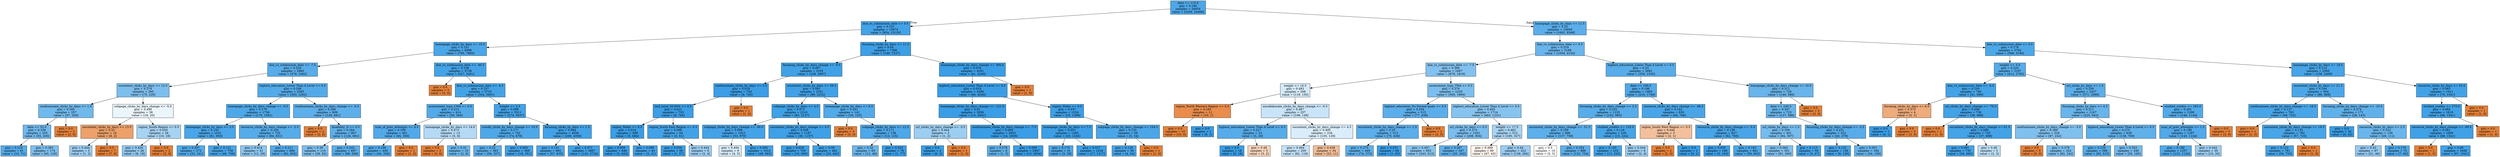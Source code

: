 digraph Tree {
node [shape=box, style="filled", color="black"] ;
0 [label="date <= 115.0\ngini = 0.166\nsamples = 26924\nvalue = [2456, 24468]", fillcolor="#399de5e5"] ;
1 [label="due_vs_submission_date <= 0.5\ngini = 0.101\nsamples = 15974\nvalue = [854, 15120]", fillcolor="#399de5f1"] ;
0 -> 1 [labeldistance=2.5, labelangle=45, headlabel="True"] ;
2 [label="homepage_clicks_by_days <= 10.5\ngini = 0.151\nsamples = 8588\nvalue = [705, 7883]", fillcolor="#399de5e8"] ;
1 -> 2 ;
3 [label="due_vs_submission_date <= -7.5\ngini = 0.229\nsamples = 2860\nvalue = [378, 2482]", fillcolor="#399de5d8"] ;
2 -> 3 ;
4 [label="oucontent_clicks_by_days <= 12.5\ngini = 0.379\nsamples = 295\nvalue = [75, 220]", fillcolor="#399de5a8"] ;
3 -> 4 ;
5 [label="ouelluminate_clicks_by_days <= 1.0\ngini = 0.345\nsamples = 257\nvalue = [57, 200]", fillcolor="#399de5b6"] ;
4 -> 5 ;
6 [label="date <= 52.0\ngini = 0.338\nsamples = 255\nvalue = [55, 200]", fillcolor="#399de5b9"] ;
5 -> 6 ;
7 [label="gini = 0.216\nsamples = 81\nvalue = [10, 71]", fillcolor="#399de5db"] ;
6 -> 7 ;
8 [label="gini = 0.383\nsamples = 174\nvalue = [45, 129]", fillcolor="#399de5a6"] ;
6 -> 8 ;
9 [label="gini = 0.0\nsamples = 2\nvalue = [2, 0]", fillcolor="#e58139ff"] ;
5 -> 9 ;
10 [label="subpage_clicks_by_days_change <= -5.0\ngini = 0.499\nsamples = 38\nvalue = [18, 20]", fillcolor="#399de519"] ;
4 -> 10 ;
11 [label="oucontent_clicks_by_days <= 13.5\ngini = 0.32\nsamples = 10\nvalue = [8, 2]", fillcolor="#e58139bf"] ;
10 -> 11 ;
12 [label="gini = 0.444\nsamples = 3\nvalue = [1, 2]", fillcolor="#399de57f"] ;
11 -> 12 ;
13 [label="gini = 0.0\nsamples = 7\nvalue = [7, 0]", fillcolor="#e58139ff"] ;
11 -> 13 ;
14 [label="region_South Region <= 0.5\ngini = 0.459\nsamples = 28\nvalue = [10, 18]", fillcolor="#399de571"] ;
10 -> 14 ;
15 [label="gini = 0.426\nsamples = 26\nvalue = [8, 18]", fillcolor="#399de58e"] ;
14 -> 15 ;
16 [label="gini = 0.0\nsamples = 2\nvalue = [2, 0]", fillcolor="#e58139ff"] ;
14 -> 16 ;
17 [label="highest_education_Lower Than A Level <= 0.5\ngini = 0.208\nsamples = 2565\nvalue = [303, 2262]", fillcolor="#399de5dd"] ;
3 -> 17 ;
18 [label="homepage_clicks_by_days_change <= -0.5\ngini = 0.179\nsamples = 1756\nvalue = [175, 1581]", fillcolor="#399de5e3"] ;
17 -> 18 ;
19 [label="homepage_clicks_by_days <= 3.5\ngini = 0.145\nsamples = 1031\nvalue = [81, 950]", fillcolor="#399de5e9"] ;
18 -> 19 ;
20 [label="gini = 0.207\nsamples = 273\nvalue = [32, 241]", fillcolor="#399de5dd"] ;
19 -> 20 ;
21 [label="gini = 0.121\nsamples = 758\nvalue = [49, 709]", fillcolor="#399de5ed"] ;
19 -> 21 ;
22 [label="resource_clicks_by_days_change <= -2.5\ngini = 0.226\nsamples = 725\nvalue = [94, 631]", fillcolor="#399de5d9"] ;
18 -> 22 ;
23 [label="gini = 0.414\nsamples = 41\nvalue = [12, 29]", fillcolor="#399de595"] ;
22 -> 23 ;
24 [label="gini = 0.211\nsamples = 684\nvalue = [82, 602]", fillcolor="#399de5dc"] ;
22 -> 24 ;
25 [label="ouelluminate_clicks_by_days_change <= -6.5\ngini = 0.266\nsamples = 809\nvalue = [128, 681]", fillcolor="#399de5cf"] ;
17 -> 25 ;
26 [label="gini = 0.0\nsamples = 2\nvalue = [2, 0]", fillcolor="#e58139ff"] ;
25 -> 26 ;
27 [label="disability_N <= 0.5\ngini = 0.264\nsamples = 807\nvalue = [126, 681]", fillcolor="#399de5d0"] ;
25 -> 27 ;
28 [label="gini = 0.38\nsamples = 110\nvalue = [28, 82]", fillcolor="#399de5a8"] ;
27 -> 28 ;
29 [label="gini = 0.242\nsamples = 697\nvalue = [98, 599]", fillcolor="#399de5d5"] ;
27 -> 29 ;
30 [label="due_vs_submission_date <= -40.5\ngini = 0.108\nsamples = 5728\nvalue = [327, 5401]", fillcolor="#399de5f0"] ;
2 -> 30 ;
31 [label="gini = 0.0\nsamples = 3\nvalue = [3, 0]", fillcolor="#e58139ff"] ;
30 -> 31 ;
32 [label="due_vs_submission_date <= -4.5\ngini = 0.107\nsamples = 5725\nvalue = [324, 5401]", fillcolor="#399de5f0"] ;
30 -> 32 ;
33 [label="assessment_type_CMA <= 0.5\ngini = 0.212\nsamples = 414\nvalue = [50, 364]", fillcolor="#399de5dc"] ;
32 -> 33 ;
34 [label="num_of_prev_attempts <= 4.5\ngini = 0.199\nsamples = 401\nvalue = [45, 356]", fillcolor="#399de5df"] ;
33 -> 34 ;
35 [label="gini = 0.196\nsamples = 400\nvalue = [44, 356]", fillcolor="#399de5df"] ;
34 -> 35 ;
36 [label="gini = 0.0\nsamples = 1\nvalue = [1, 0]", fillcolor="#e58139ff"] ;
34 -> 36 ;
37 [label="homepage_clicks_by_days <= 14.0\ngini = 0.473\nsamples = 13\nvalue = [5, 8]", fillcolor="#399de560"] ;
33 -> 37 ;
38 [label="gini = 0.0\nsamples = 3\nvalue = [3, 0]", fillcolor="#e58139ff"] ;
37 -> 38 ;
39 [label="gini = 0.32\nsamples = 10\nvalue = [2, 8]", fillcolor="#399de5bf"] ;
37 -> 39 ;
40 [label="weight <= 2.5\ngini = 0.098\nsamples = 5311\nvalue = [274, 5037]", fillcolor="#399de5f1"] ;
32 -> 40 ;
41 [label="ouwiki_clicks_by_days_change <= 10.5\ngini = 0.177\nsamples = 752\nvalue = [74, 678]", fillcolor="#399de5e3"] ;
40 -> 41 ;
42 [label="gini = 0.25\nsamples = 383\nvalue = [56, 327]", fillcolor="#399de5d3"] ;
41 -> 42 ;
43 [label="gini = 0.093\nsamples = 369\nvalue = [18, 351]", fillcolor="#399de5f2"] ;
41 -> 43 ;
44 [label="forumng_clicks_by_days <= 1.5\ngini = 0.084\nsamples = 4559\nvalue = [200, 4359]", fillcolor="#399de5f3"] ;
40 -> 44 ;
45 [label="gini = 0.151\nsamples = 692\nvalue = [57, 635]", fillcolor="#399de5e8"] ;
44 -> 45 ;
46 [label="gini = 0.071\nsamples = 3867\nvalue = [143, 3724]", fillcolor="#399de5f5"] ;
44 -> 46 ;
47 [label="forumng_clicks_by_days <= 11.5\ngini = 0.04\nsamples = 7386\nvalue = [149, 7237]", fillcolor="#399de5fa"] ;
1 -> 47 ;
48 [label="forumng_clicks_by_days_change <= -9.5\ngini = 0.067\nsamples = 3105\nvalue = [108, 2997]", fillcolor="#399de5f6"] ;
47 -> 48 ;
49 [label="ouelluminate_clicks_by_days <= 3.5\ngini = 0.024\nsamples = 754\nvalue = [9, 745]", fillcolor="#399de5fc"] ;
48 -> 49 ;
50 [label="imd_band_50-60% <= 0.5\ngini = 0.021\nsamples = 753\nvalue = [8, 745]", fillcolor="#399de5fc"] ;
49 -> 50 ;
51 [label="region_Wales <= 0.5\ngini = 0.014\nsamples = 689\nvalue = [5, 684]", fillcolor="#399de5fd"] ;
50 -> 51 ;
52 [label="gini = 0.009\nsamples = 646\nvalue = [3, 643]", fillcolor="#399de5fe"] ;
51 -> 52 ;
53 [label="gini = 0.089\nsamples = 43\nvalue = [2, 41]", fillcolor="#399de5f3"] ;
51 -> 53 ;
54 [label="region_South East Region <= 0.5\ngini = 0.089\nsamples = 64\nvalue = [3, 61]", fillcolor="#399de5f2"] ;
50 -> 54 ;
55 [label="gini = 0.034\nsamples = 58\nvalue = [1, 57]", fillcolor="#399de5fb"] ;
54 -> 55 ;
56 [label="gini = 0.444\nsamples = 6\nvalue = [2, 4]", fillcolor="#399de57f"] ;
54 -> 56 ;
57 [label="gini = 0.0\nsamples = 1\nvalue = [1, 0]", fillcolor="#e58139ff"] ;
49 -> 57 ;
58 [label="oucontent_clicks_by_days <= 39.5\ngini = 0.081\nsamples = 2351\nvalue = [99, 2252]", fillcolor="#399de5f4"] ;
48 -> 58 ;
59 [label="subpage_clicks_by_days <= 4.5\ngini = 0.072\nsamples = 2210\nvalue = [83, 2127]", fillcolor="#399de5f5"] ;
58 -> 59 ;
60 [label="subpage_clicks_by_days_change <= -30.0\ngini = 0.098\nsamples = 1023\nvalue = [53, 970]", fillcolor="#399de5f1"] ;
59 -> 60 ;
61 [label="gini = 0.494\nsamples = 9\nvalue = [4, 5]", fillcolor="#399de533"] ;
60 -> 61 ;
62 [label="gini = 0.092\nsamples = 1014\nvalue = [49, 965]", fillcolor="#399de5f2"] ;
60 -> 62 ;
63 [label="oucontent_clicks_by_days_change <= 4.5\ngini = 0.049\nsamples = 1187\nvalue = [30, 1157]", fillcolor="#399de5f8"] ;
59 -> 63 ;
64 [label="gini = 0.028\nsamples = 705\nvalue = [10, 695]", fillcolor="#399de5fb"] ;
63 -> 64 ;
65 [label="gini = 0.08\nsamples = 482\nvalue = [20, 462]", fillcolor="#399de5f4"] ;
63 -> 65 ;
66 [label="homepage_clicks_by_days <= 6.0\ngini = 0.201\nsamples = 141\nvalue = [16, 125]", fillcolor="#399de5de"] ;
58 -> 66 ;
67 [label="gini = 0.0\nsamples = 3\nvalue = [3, 0]", fillcolor="#e58139ff"] ;
66 -> 67 ;
68 [label="subpage_clicks_by_days <= 12.5\ngini = 0.171\nsamples = 138\nvalue = [13, 125]", fillcolor="#399de5e4"] ;
66 -> 68 ;
69 [label="gini = 0.32\nsamples = 60\nvalue = [12, 48]", fillcolor="#399de5bf"] ;
68 -> 69 ;
70 [label="gini = 0.025\nsamples = 78\nvalue = [1, 77]", fillcolor="#399de5fc"] ;
68 -> 70 ;
71 [label="homepage_clicks_by_days_change <= 394.0\ngini = 0.019\nsamples = 4281\nvalue = [41, 4240]", fillcolor="#399de5fd"] ;
47 -> 71 ;
72 [label="highest_education_Lower Than A Level <= 0.5\ngini = 0.019\nsamples = 4280\nvalue = [40, 4240]", fillcolor="#399de5fd"] ;
71 -> 72 ;
73 [label="homepage_clicks_by_days_change <= -121.0\ngini = 0.01\nsamples = 2956\nvalue = [15, 2941]", fillcolor="#399de5fe"] ;
72 -> 73 ;
74 [label="url_clicks_by_days_change <= -3.5\ngini = 0.444\nsamples = 3\nvalue = [1, 2]", fillcolor="#399de57f"] ;
73 -> 74 ;
75 [label="gini = 0.0\nsamples = 2\nvalue = [0, 2]", fillcolor="#399de5ff"] ;
74 -> 75 ;
76 [label="gini = 0.0\nsamples = 1\nvalue = [1, 0]", fillcolor="#e58139ff"] ;
74 -> 76 ;
77 [label="ouelluminate_clicks_by_days_change <= -7.5\ngini = 0.009\nsamples = 2953\nvalue = [14, 2939]", fillcolor="#399de5fe"] ;
73 -> 77 ;
78 [label="gini = 0.278\nsamples = 6\nvalue = [1, 5]", fillcolor="#399de5cc"] ;
77 -> 78 ;
79 [label="gini = 0.009\nsamples = 2947\nvalue = [13, 2934]", fillcolor="#399de5fe"] ;
77 -> 79 ;
80 [label="region_Wales <= 0.5\ngini = 0.037\nsamples = 1324\nvalue = [25, 1299]", fillcolor="#399de5fa"] ;
72 -> 80 ;
81 [label="homepage_clicks_by_days <= 7.5\ngini = 0.031\nsamples = 1265\nvalue = [20, 1245]", fillcolor="#399de5fb"] ;
80 -> 81 ;
82 [label="gini = 0.175\nsamples = 31\nvalue = [3, 28]", fillcolor="#399de5e4"] ;
81 -> 82 ;
83 [label="gini = 0.027\nsamples = 1234\nvalue = [17, 1217]", fillcolor="#399de5fb"] ;
81 -> 83 ;
84 [label="subpage_clicks_by_days_change <= 104.5\ngini = 0.155\nsamples = 59\nvalue = [5, 54]", fillcolor="#399de5e7"] ;
80 -> 84 ;
85 [label="gini = 0.128\nsamples = 58\nvalue = [4, 54]", fillcolor="#399de5ec"] ;
84 -> 85 ;
86 [label="gini = 0.0\nsamples = 1\nvalue = [1, 0]", fillcolor="#e58139ff"] ;
84 -> 86 ;
87 [label="gini = 0.0\nsamples = 1\nvalue = [1, 0]", fillcolor="#e58139ff"] ;
71 -> 87 ;
88 [label="homepage_clicks_by_days <= 11.5\ngini = 0.25\nsamples = 10950\nvalue = [1602, 9348]", fillcolor="#399de5d3"] ;
0 -> 88 [labeldistance=2.5, labelangle=-45, headlabel="False"] ;
89 [label="due_vs_submission_date <= 0.5\ngini = 0.319\nsamples = 5188\nvalue = [1034, 4154]", fillcolor="#399de5c0"] ;
88 -> 89 ;
90 [label="due_vs_submission_date <= -7.5\ngini = 0.396\nsamples = 2497\nvalue = [678, 1819]", fillcolor="#399de5a0"] ;
89 -> 90 ;
91 [label="weight <= 10.5\ngini = 0.493\nsamples = 268\nvalue = [118, 150]", fillcolor="#399de536"] ;
90 -> 91 ;
92 [label="region_North Western Region <= 0.5\ngini = 0.165\nsamples = 11\nvalue = [10, 1]", fillcolor="#e58139e6"] ;
91 -> 92 ;
93 [label="gini = 0.0\nsamples = 10\nvalue = [10, 0]", fillcolor="#e58139ff"] ;
92 -> 93 ;
94 [label="gini = 0.0\nsamples = 1\nvalue = [0, 1]", fillcolor="#399de5ff"] ;
92 -> 94 ;
95 [label="oucollaborate_clicks_by_days_change <= -0.5\ngini = 0.487\nsamples = 257\nvalue = [108, 149]", fillcolor="#399de546"] ;
91 -> 95 ;
96 [label="highest_education_Lower Than A Level <= 0.5\ngini = 0.227\nsamples = 23\nvalue = [3, 20]", fillcolor="#399de5d9"] ;
95 -> 96 ;
97 [label="gini = 0.0\nsamples = 18\nvalue = [0, 18]", fillcolor="#399de5ff"] ;
96 -> 97 ;
98 [label="gini = 0.48\nsamples = 5\nvalue = [3, 2]", fillcolor="#e5813955"] ;
96 -> 98 ;
99 [label="oucontent_clicks_by_days_change <= 4.5\ngini = 0.495\nsamples = 234\nvalue = [105, 129]", fillcolor="#399de52f"] ;
95 -> 99 ;
100 [label="gini = 0.484\nsamples = 200\nvalue = [82, 118]", fillcolor="#399de54e"] ;
99 -> 100 ;
101 [label="gini = 0.438\nsamples = 34\nvalue = [23, 11]", fillcolor="#e5813985"] ;
99 -> 101 ;
102 [label="assessment_type_TMA <= 0.5\ngini = 0.376\nsamples = 2229\nvalue = [560, 1669]", fillcolor="#399de5a9"] ;
90 -> 102 ;
103 [label="highest_education_No Formal quals <= 0.5\ngini = 0.254\nsamples = 515\nvalue = [77, 438]", fillcolor="#399de5d2"] ;
102 -> 103 ;
104 [label="oucontent_clicks_by_days_change <= 2.5\ngini = 0.25\nsamples = 513\nvalue = [75, 438]", fillcolor="#399de5d3"] ;
103 -> 104 ;
105 [label="gini = 0.275\nsamples = 449\nvalue = [74, 375]", fillcolor="#399de5cd"] ;
104 -> 105 ;
106 [label="gini = 0.031\nsamples = 64\nvalue = [1, 63]", fillcolor="#399de5fb"] ;
104 -> 106 ;
107 [label="gini = 0.0\nsamples = 2\nvalue = [2, 0]", fillcolor="#e58139ff"] ;
103 -> 107 ;
108 [label="highest_education_Lower Than A Level <= 0.5\ngini = 0.405\nsamples = 1714\nvalue = [483, 1231]", fillcolor="#399de59b"] ;
102 -> 108 ;
109 [label="url_clicks_by_days <= 0.5\ngini = 0.373\nsamples = 1202\nvalue = [298, 904]", fillcolor="#399de5ab"] ;
108 -> 109 ;
110 [label="gini = 0.407\nsamples = 855\nvalue = [243, 612]", fillcolor="#399de59a"] ;
109 -> 110 ;
111 [label="gini = 0.267\nsamples = 347\nvalue = [55, 292]", fillcolor="#399de5cf"] ;
109 -> 111 ;
112 [label="weight <= 17.5\ngini = 0.462\nsamples = 512\nvalue = [185, 327]", fillcolor="#399de56f"] ;
108 -> 112 ;
113 [label="gini = 0.499\nsamples = 90\nvalue = [47, 43]", fillcolor="#e5813916"] ;
112 -> 113 ;
114 [label="gini = 0.44\nsamples = 422\nvalue = [138, 284]", fillcolor="#399de583"] ;
112 -> 114 ;
115 [label="highest_education_Lower Than A Level <= 0.5\ngini = 0.23\nsamples = 2691\nvalue = [356, 2335]", fillcolor="#399de5d8"] ;
89 -> 115 ;
116 [label="date <= 240.5\ngini = 0.196\nsamples = 1965\nvalue = [216, 1749]", fillcolor="#399de5e0"] ;
115 -> 116 ;
117 [label="forumng_clicks_by_days_change <= 2.5\ngini = 0.232\nsamples = 1135\nvalue = [152, 983]", fillcolor="#399de5d8"] ;
116 -> 117 ;
118 [label="oucontent_clicks_by_days_change <= -51.5\ngini = 0.259\nsamples = 896\nvalue = [137, 759]", fillcolor="#399de5d1"] ;
117 -> 118 ;
119 [label="gini = 0.5\nsamples = 10\nvalue = [5, 5]", fillcolor="#e5813900"] ;
118 -> 119 ;
120 [label="gini = 0.254\nsamples = 886\nvalue = [132, 754]", fillcolor="#399de5d2"] ;
118 -> 120 ;
121 [label="studied_credits <= 135.0\ngini = 0.118\nsamples = 239\nvalue = [15, 224]", fillcolor="#399de5ee"] ;
117 -> 121 ;
122 [label="gini = 0.105\nsamples = 233\nvalue = [13, 220]", fillcolor="#399de5f0"] ;
121 -> 122 ;
123 [label="gini = 0.444\nsamples = 6\nvalue = [2, 4]", fillcolor="#399de57f"] ;
121 -> 123 ;
124 [label="resource_clicks_by_days_change <= -48.5\ngini = 0.142\nsamples = 830\nvalue = [64, 766]", fillcolor="#399de5ea"] ;
116 -> 124 ;
125 [label="region_South West Region <= 0.5\ngini = 0.444\nsamples = 3\nvalue = [2, 1]", fillcolor="#e581397f"] ;
124 -> 125 ;
126 [label="gini = 0.0\nsamples = 2\nvalue = [2, 0]", fillcolor="#e58139ff"] ;
125 -> 126 ;
127 [label="gini = 0.0\nsamples = 1\nvalue = [0, 1]", fillcolor="#399de5ff"] ;
125 -> 127 ;
128 [label="resource_clicks_by_days_change <= -5.5\ngini = 0.139\nsamples = 827\nvalue = [62, 765]", fillcolor="#399de5ea"] ;
124 -> 128 ;
129 [label="gini = 0.035\nsamples = 166\nvalue = [3, 163]", fillcolor="#399de5fa"] ;
128 -> 129 ;
130 [label="gini = 0.163\nsamples = 661\nvalue = [59, 602]", fillcolor="#399de5e6"] ;
128 -> 130 ;
131 [label="homepage_clicks_by_days_change <= 10.0\ngini = 0.311\nsamples = 726\nvalue = [140, 586]", fillcolor="#399de5c2"] ;
115 -> 131 ;
132 [label="date <= 240.5\ngini = 0.307\nsamples = 723\nvalue = [137, 586]", fillcolor="#399de5c3"] ;
131 -> 132 ;
133 [label="url_clicks_by_days <= 1.5\ngini = 0.359\nsamples = 401\nvalue = [94, 307]", fillcolor="#399de5b1"] ;
132 -> 133 ;
134 [label="gini = 0.384\nsamples = 351\nvalue = [91, 260]", fillcolor="#399de5a6"] ;
133 -> 134 ;
135 [label="gini = 0.113\nsamples = 50\nvalue = [3, 47]", fillcolor="#399de5ef"] ;
133 -> 135 ;
136 [label="forumng_clicks_by_days_change <= -2.5\ngini = 0.231\nsamples = 322\nvalue = [43, 279]", fillcolor="#399de5d8"] ;
132 -> 136 ;
137 [label="gini = 0.122\nsamples = 138\nvalue = [9, 129]", fillcolor="#399de5ed"] ;
136 -> 137 ;
138 [label="gini = 0.301\nsamples = 184\nvalue = [34, 150]", fillcolor="#399de5c5"] ;
136 -> 138 ;
139 [label="gini = 0.0\nsamples = 3\nvalue = [3, 0]", fillcolor="#e58139ff"] ;
131 -> 139 ;
140 [label="due_vs_submission_date <= 0.5\ngini = 0.178\nsamples = 5762\nvalue = [568, 5194]", fillcolor="#399de5e3"] ;
88 -> 140 ;
141 [label="weight <= 5.0\ngini = 0.225\nsamples = 3197\nvalue = [412, 2785]", fillcolor="#399de5d9"] ;
140 -> 141 ;
142 [label="due_vs_submission_date <= -6.0\ngini = 0.105\nsamples = 740\nvalue = [41, 699]", fillcolor="#399de5f0"] ;
141 -> 142 ;
143 [label="forumng_clicks_by_days <= 6.5\ngini = 0.375\nsamples = 4\nvalue = [3, 1]", fillcolor="#e58139aa"] ;
142 -> 143 ;
144 [label="gini = 0.0\nsamples = 1\nvalue = [0, 1]", fillcolor="#399de5ff"] ;
143 -> 144 ;
145 [label="gini = 0.0\nsamples = 3\nvalue = [3, 0]", fillcolor="#e58139ff"] ;
143 -> 145 ;
146 [label="url_clicks_by_days_change <= -76.0\ngini = 0.098\nsamples = 736\nvalue = [38, 698]", fillcolor="#399de5f1"] ;
142 -> 146 ;
147 [label="gini = 0.0\nsamples = 1\nvalue = [1, 0]", fillcolor="#e58139ff"] ;
146 -> 147 ;
148 [label="oucontent_clicks_by_days_change <= 61.5\ngini = 0.096\nsamples = 735\nvalue = [37, 698]", fillcolor="#399de5f1"] ;
146 -> 148 ;
149 [label="gini = 0.091\nsamples = 730\nvalue = [35, 695]", fillcolor="#399de5f2"] ;
148 -> 149 ;
150 [label="gini = 0.48\nsamples = 5\nvalue = [2, 3]", fillcolor="#399de555"] ;
148 -> 150 ;
151 [label="url_clicks_by_days <= 1.5\ngini = 0.256\nsamples = 2457\nvalue = [371, 2086]", fillcolor="#399de5d2"] ;
141 -> 151 ;
152 [label="forumng_clicks_by_days <= 4.5\ngini = 0.311\nsamples = 1167\nvalue = [225, 942]", fillcolor="#399de5c2"] ;
151 -> 152 ;
153 [label="ouelluminate_clicks_by_days_change <= -3.0\ngini = 0.389\nsamples = 329\nvalue = [87, 242]", fillcolor="#399de5a3"] ;
152 -> 153 ;
154 [label="gini = 0.0\nsamples = 5\nvalue = [5, 0]", fillcolor="#e58139ff"] ;
153 -> 154 ;
155 [label="gini = 0.378\nsamples = 324\nvalue = [82, 242]", fillcolor="#399de5a9"] ;
153 -> 155 ;
156 [label="highest_education_Lower Than A Level <= 0.5\ngini = 0.275\nsamples = 838\nvalue = [138, 700]", fillcolor="#399de5cd"] ;
152 -> 156 ;
157 [label="gini = 0.239\nsamples = 598\nvalue = [83, 515]", fillcolor="#399de5d6"] ;
156 -> 157 ;
158 [label="gini = 0.353\nsamples = 240\nvalue = [55, 185]", fillcolor="#399de5b3"] ;
156 -> 158 ;
159 [label="studied_credits <= 265.0\ngini = 0.201\nsamples = 1290\nvalue = [146, 1144]", fillcolor="#399de5de"] ;
151 -> 159 ;
160 [label="num_of_prev_attempts <= 1.5\ngini = 0.198\nsamples = 1287\nvalue = [143, 1144]", fillcolor="#399de5df"] ;
159 -> 160 ;
161 [label="gini = 0.189\nsamples = 1257\nvalue = [133, 1124]", fillcolor="#399de5e1"] ;
160 -> 161 ;
162 [label="gini = 0.444\nsamples = 30\nvalue = [10, 20]", fillcolor="#399de57f"] ;
160 -> 162 ;
163 [label="gini = 0.0\nsamples = 3\nvalue = [3, 0]", fillcolor="#e58139ff"] ;
159 -> 163 ;
164 [label="homepage_clicks_by_days <= 19.5\ngini = 0.114\nsamples = 2565\nvalue = [156, 2409]", fillcolor="#399de5ee"] ;
140 -> 164 ;
165 [label="oucontent_clicks_by_days <= 21.5\ngini = 0.164\nsamples = 954\nvalue = [86, 868]", fillcolor="#399de5e6"] ;
164 -> 165 ;
166 [label="ouelluminate_clicks_by_days_change <= -18.5\ngini = 0.137\nsamples = 783\nvalue = [58, 725]", fillcolor="#399de5eb"] ;
165 -> 166 ;
167 [label="gini = 0.0\nsamples = 1\nvalue = [1, 0]", fillcolor="#e58139ff"] ;
166 -> 167 ;
168 [label="oucontent_clicks_by_days_change <= 19.5\ngini = 0.135\nsamples = 782\nvalue = [57, 725]", fillcolor="#399de5eb"] ;
166 -> 168 ;
169 [label="gini = 0.133\nsamples = 781\nvalue = [56, 725]", fillcolor="#399de5eb"] ;
168 -> 169 ;
170 [label="gini = 0.0\nsamples = 1\nvalue = [1, 0]", fillcolor="#e58139ff"] ;
168 -> 170 ;
171 [label="forumng_clicks_by_days_change <= -10.5\ngini = 0.274\nsamples = 171\nvalue = [28, 143]", fillcolor="#399de5cd"] ;
165 -> 171 ;
172 [label="gini = 0.0\nsamples = 32\nvalue = [0, 32]", fillcolor="#399de5ff"] ;
171 -> 172 ;
173 [label="resource_clicks_by_days <= 2.5\ngini = 0.322\nsamples = 139\nvalue = [28, 111]", fillcolor="#399de5bf"] ;
171 -> 173 ;
174 [label="gini = 0.43\nsamples = 67\nvalue = [21, 46]", fillcolor="#399de58b"] ;
173 -> 174 ;
175 [label="gini = 0.176\nsamples = 72\nvalue = [7, 65]", fillcolor="#399de5e4"] ;
173 -> 175 ;
176 [label="resource_clicks_by_days <= 52.0\ngini = 0.083\nsamples = 1611\nvalue = [70, 1541]", fillcolor="#399de5f3"] ;
164 -> 176 ;
177 [label="studied_credits <= 275.0\ngini = 0.082\nsamples = 1610\nvalue = [69, 1541]", fillcolor="#399de5f4"] ;
176 -> 177 ;
178 [label="resource_clicks_by_days_change <= -49.5\ngini = 0.081\nsamples = 1609\nvalue = [68, 1541]", fillcolor="#399de5f4"] ;
177 -> 178 ;
179 [label="gini = 0.0\nsamples = 1\nvalue = [1, 0]", fillcolor="#e58139ff"] ;
178 -> 179 ;
180 [label="gini = 0.08\nsamples = 1608\nvalue = [67, 1541]", fillcolor="#399de5f4"] ;
178 -> 180 ;
181 [label="gini = 0.0\nsamples = 1\nvalue = [1, 0]", fillcolor="#e58139ff"] ;
177 -> 181 ;
182 [label="gini = 0.0\nsamples = 1\nvalue = [1, 0]", fillcolor="#e58139ff"] ;
176 -> 182 ;
}
